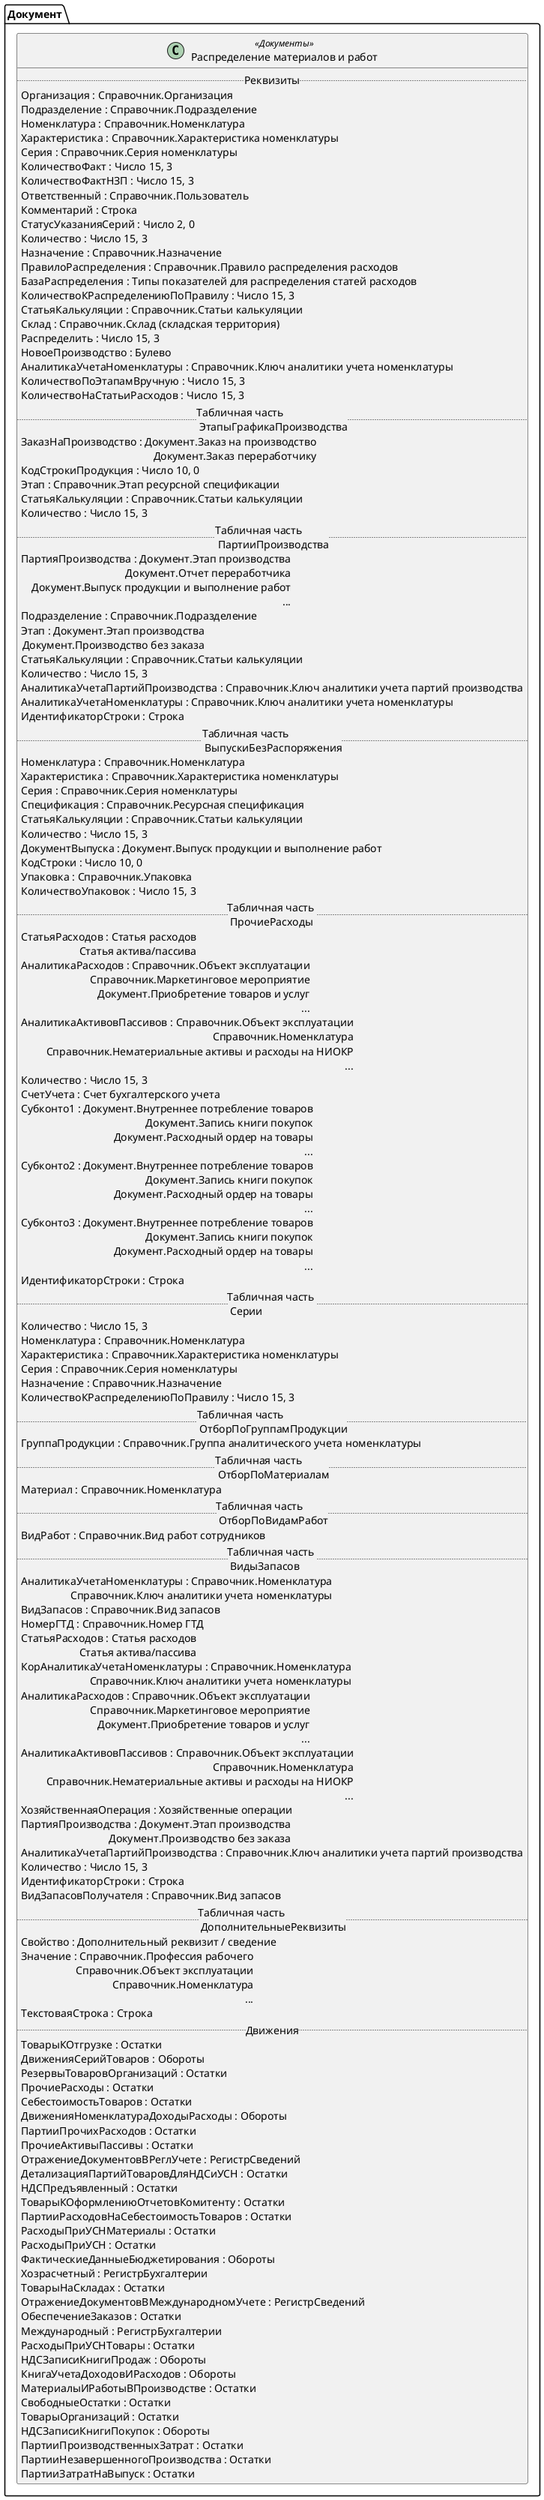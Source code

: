 ﻿@startuml РаспределениеПроизводственныхЗатрат
'!include templates.wsd
'..\include templates.wsd
class Документ.РаспределениеПроизводственныхЗатрат as "Распределение материалов и работ" <<Документы>>
{
..Реквизиты..
Организация : Справочник.Организация
Подразделение : Справочник.Подразделение
Номенклатура : Справочник.Номенклатура
Характеристика : Справочник.Характеристика номенклатуры
Серия : Справочник.Серия номенклатуры
КоличествоФакт : Число 15, 3
КоличествоФактНЗП : Число 15, 3
Ответственный : Справочник.Пользователь
Комментарий : Строка
СтатусУказанияСерий : Число 2, 0
Количество : Число 15, 3
Назначение : Справочник.Назначение
ПравилоРаспределения : Справочник.Правило распределения расходов
БазаРаспределения : Типы показателей для распределения статей расходов
КоличествоКРаспределениюПоПравилу : Число 15, 3
СтатьяКалькуляции : Справочник.Статьи калькуляции
Склад : Справочник.Склад (складская территория)
Распределить : Число 15, 3
НовоеПроизводство : Булево
АналитикаУчетаНоменклатуры : Справочник.Ключ аналитики учета номенклатуры
КоличествоПоЭтапамВручную : Число 15, 3
КоличествоНаСтатьиРасходов : Число 15, 3
..Табличная часть \n ЭтапыГрафикаПроизводства..
ЗаказНаПроизводство : Документ.Заказ на производство\rДокумент.Заказ переработчику
КодСтрокиПродукция : Число 10, 0
Этап : Справочник.Этап ресурсной спецификации
СтатьяКалькуляции : Справочник.Статьи калькуляции
Количество : Число 15, 3
..Табличная часть \n ПартииПроизводства..
ПартияПроизводства : Документ.Этап производства\rДокумент.Отчет переработчика\rДокумент.Выпуск продукции и выполнение работ\r...
Подразделение : Справочник.Подразделение
Этап : Документ.Этап производства\rДокумент.Производство без заказа
СтатьяКалькуляции : Справочник.Статьи калькуляции
Количество : Число 15, 3
АналитикаУчетаПартийПроизводства : Справочник.Ключ аналитики учета партий производства
АналитикаУчетаНоменклатуры : Справочник.Ключ аналитики учета номенклатуры
ИдентификаторСтроки : Строка
..Табличная часть \n ВыпускиБезРаспоряжения..
Номенклатура : Справочник.Номенклатура
Характеристика : Справочник.Характеристика номенклатуры
Серия : Справочник.Серия номенклатуры
Спецификация : Справочник.Ресурсная спецификация
СтатьяКалькуляции : Справочник.Статьи калькуляции
Количество : Число 15, 3
ДокументВыпуска : Документ.Выпуск продукции и выполнение работ
КодСтроки : Число 10, 0
Упаковка : Справочник.Упаковка
КоличествоУпаковок : Число 15, 3
..Табличная часть \n ПрочиеРасходы..
СтатьяРасходов : Статья расходов\rСтатья актива/пассива
АналитикаРасходов : Справочник.Объект эксплуатации\rСправочник.Маркетинговое мероприятие\rДокумент.Приобретение товаров и услуг\r...
АналитикаАктивовПассивов : Справочник.Объект эксплуатации\rСправочник.Номенклатура\rСправочник.Нематериальные активы и расходы на НИОКР\r...
Количество : Число 15, 3
СчетУчета : Счет бухгалтерского учета
Субконто1 : Документ.Внутреннее потребление товаров\rДокумент.Запись книги покупок\rДокумент.Расходный ордер на товары\r...
Субконто2 : Документ.Внутреннее потребление товаров\rДокумент.Запись книги покупок\rДокумент.Расходный ордер на товары\r...
Субконто3 : Документ.Внутреннее потребление товаров\rДокумент.Запись книги покупок\rДокумент.Расходный ордер на товары\r...
ИдентификаторСтроки : Строка
..Табличная часть \n Серии..
Количество : Число 15, 3
Номенклатура : Справочник.Номенклатура
Характеристика : Справочник.Характеристика номенклатуры
Серия : Справочник.Серия номенклатуры
Назначение : Справочник.Назначение
КоличествоКРаспределениюПоПравилу : Число 15, 3
..Табличная часть \n ОтборПоГруппамПродукции..
ГруппаПродукции : Справочник.Группа аналитического учета номенклатуры
..Табличная часть \n ОтборПоМатериалам..
Материал : Справочник.Номенклатура
..Табличная часть \n ОтборПоВидамРабот..
ВидРабот : Справочник.Вид работ сотрудников
..Табличная часть \n ВидыЗапасов..
АналитикаУчетаНоменклатуры : Справочник.Номенклатура\rСправочник.Ключ аналитики учета номенклатуры
ВидЗапасов : Справочник.Вид запасов
НомерГТД : Справочник.Номер ГТД
СтатьяРасходов : Статья расходов\rСтатья актива/пассива
КорАналитикаУчетаНоменклатуры : Справочник.Номенклатура\rСправочник.Ключ аналитики учета номенклатуры
АналитикаРасходов : Справочник.Объект эксплуатации\rСправочник.Маркетинговое мероприятие\rДокумент.Приобретение товаров и услуг\r...
АналитикаАктивовПассивов : Справочник.Объект эксплуатации\rСправочник.Номенклатура\rСправочник.Нематериальные активы и расходы на НИОКР\r...
ХозяйственнаяОперация : Хозяйственные операции
ПартияПроизводства : Документ.Этап производства\rДокумент.Производство без заказа
АналитикаУчетаПартийПроизводства : Справочник.Ключ аналитики учета партий производства
Количество : Число 15, 3
ИдентификаторСтроки : Строка
ВидЗапасовПолучателя : Справочник.Вид запасов
..Табличная часть \n ДополнительныеРеквизиты..
Свойство : Дополнительный реквизит / сведение
Значение : Справочник.Профессия рабочего\rСправочник.Объект эксплуатации\rСправочник.Номенклатура\r...
ТекстоваяСтрока : Строка
..Движения..
ТоварыКОтгрузке : Остатки
ДвиженияСерийТоваров : Обороты
РезервыТоваровОрганизаций : Остатки
ПрочиеРасходы : Остатки
СебестоимостьТоваров : Остатки
ДвиженияНоменклатураДоходыРасходы : Обороты
ПартииПрочихРасходов : Остатки
ПрочиеАктивыПассивы : Остатки
ОтражениеДокументовВРеглУчете : РегистрСведений
ДетализацияПартийТоваровДляНДСиУСН : Остатки
НДСПредъявленный : Остатки
ТоварыКОформлениюОтчетовКомитенту : Остатки
ПартииРасходовНаСебестоимостьТоваров : Остатки
РасходыПриУСНМатериалы : Остатки
РасходыПриУСН : Остатки
ФактическиеДанныеБюджетирования : Обороты
Хозрасчетный : РегистрБухгалтерии
ТоварыНаСкладах : Остатки
ОтражениеДокументовВМеждународномУчете : РегистрСведений
ОбеспечениеЗаказов : Остатки
Международный : РегистрБухгалтерии
РасходыПриУСНТовары : Остатки
НДСЗаписиКнигиПродаж : Обороты
КнигаУчетаДоходовИРасходов : Обороты
МатериалыИРаботыВПроизводстве : Остатки
СвободныеОстатки : Остатки
ТоварыОрганизаций : Остатки
НДСЗаписиКнигиПокупок : Обороты
ПартииПроизводственныхЗатрат : Остатки
ПартииНезавершенногоПроизводства : Остатки
ПартииЗатратНаВыпуск : Остатки
}
@enduml
